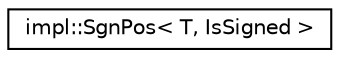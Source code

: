 digraph "Graphical Class Hierarchy"
{
  edge [fontname="Helvetica",fontsize="10",labelfontname="Helvetica",labelfontsize="10"];
  node [fontname="Helvetica",fontsize="10",shape=record];
  rankdir="LR";
  Node0 [label="impl::SgnPos\< T, IsSigned \>",height=0.2,width=0.4,color="black", fillcolor="white", style="filled",URL="$structimpl_1_1SgnPos.html"];
}
